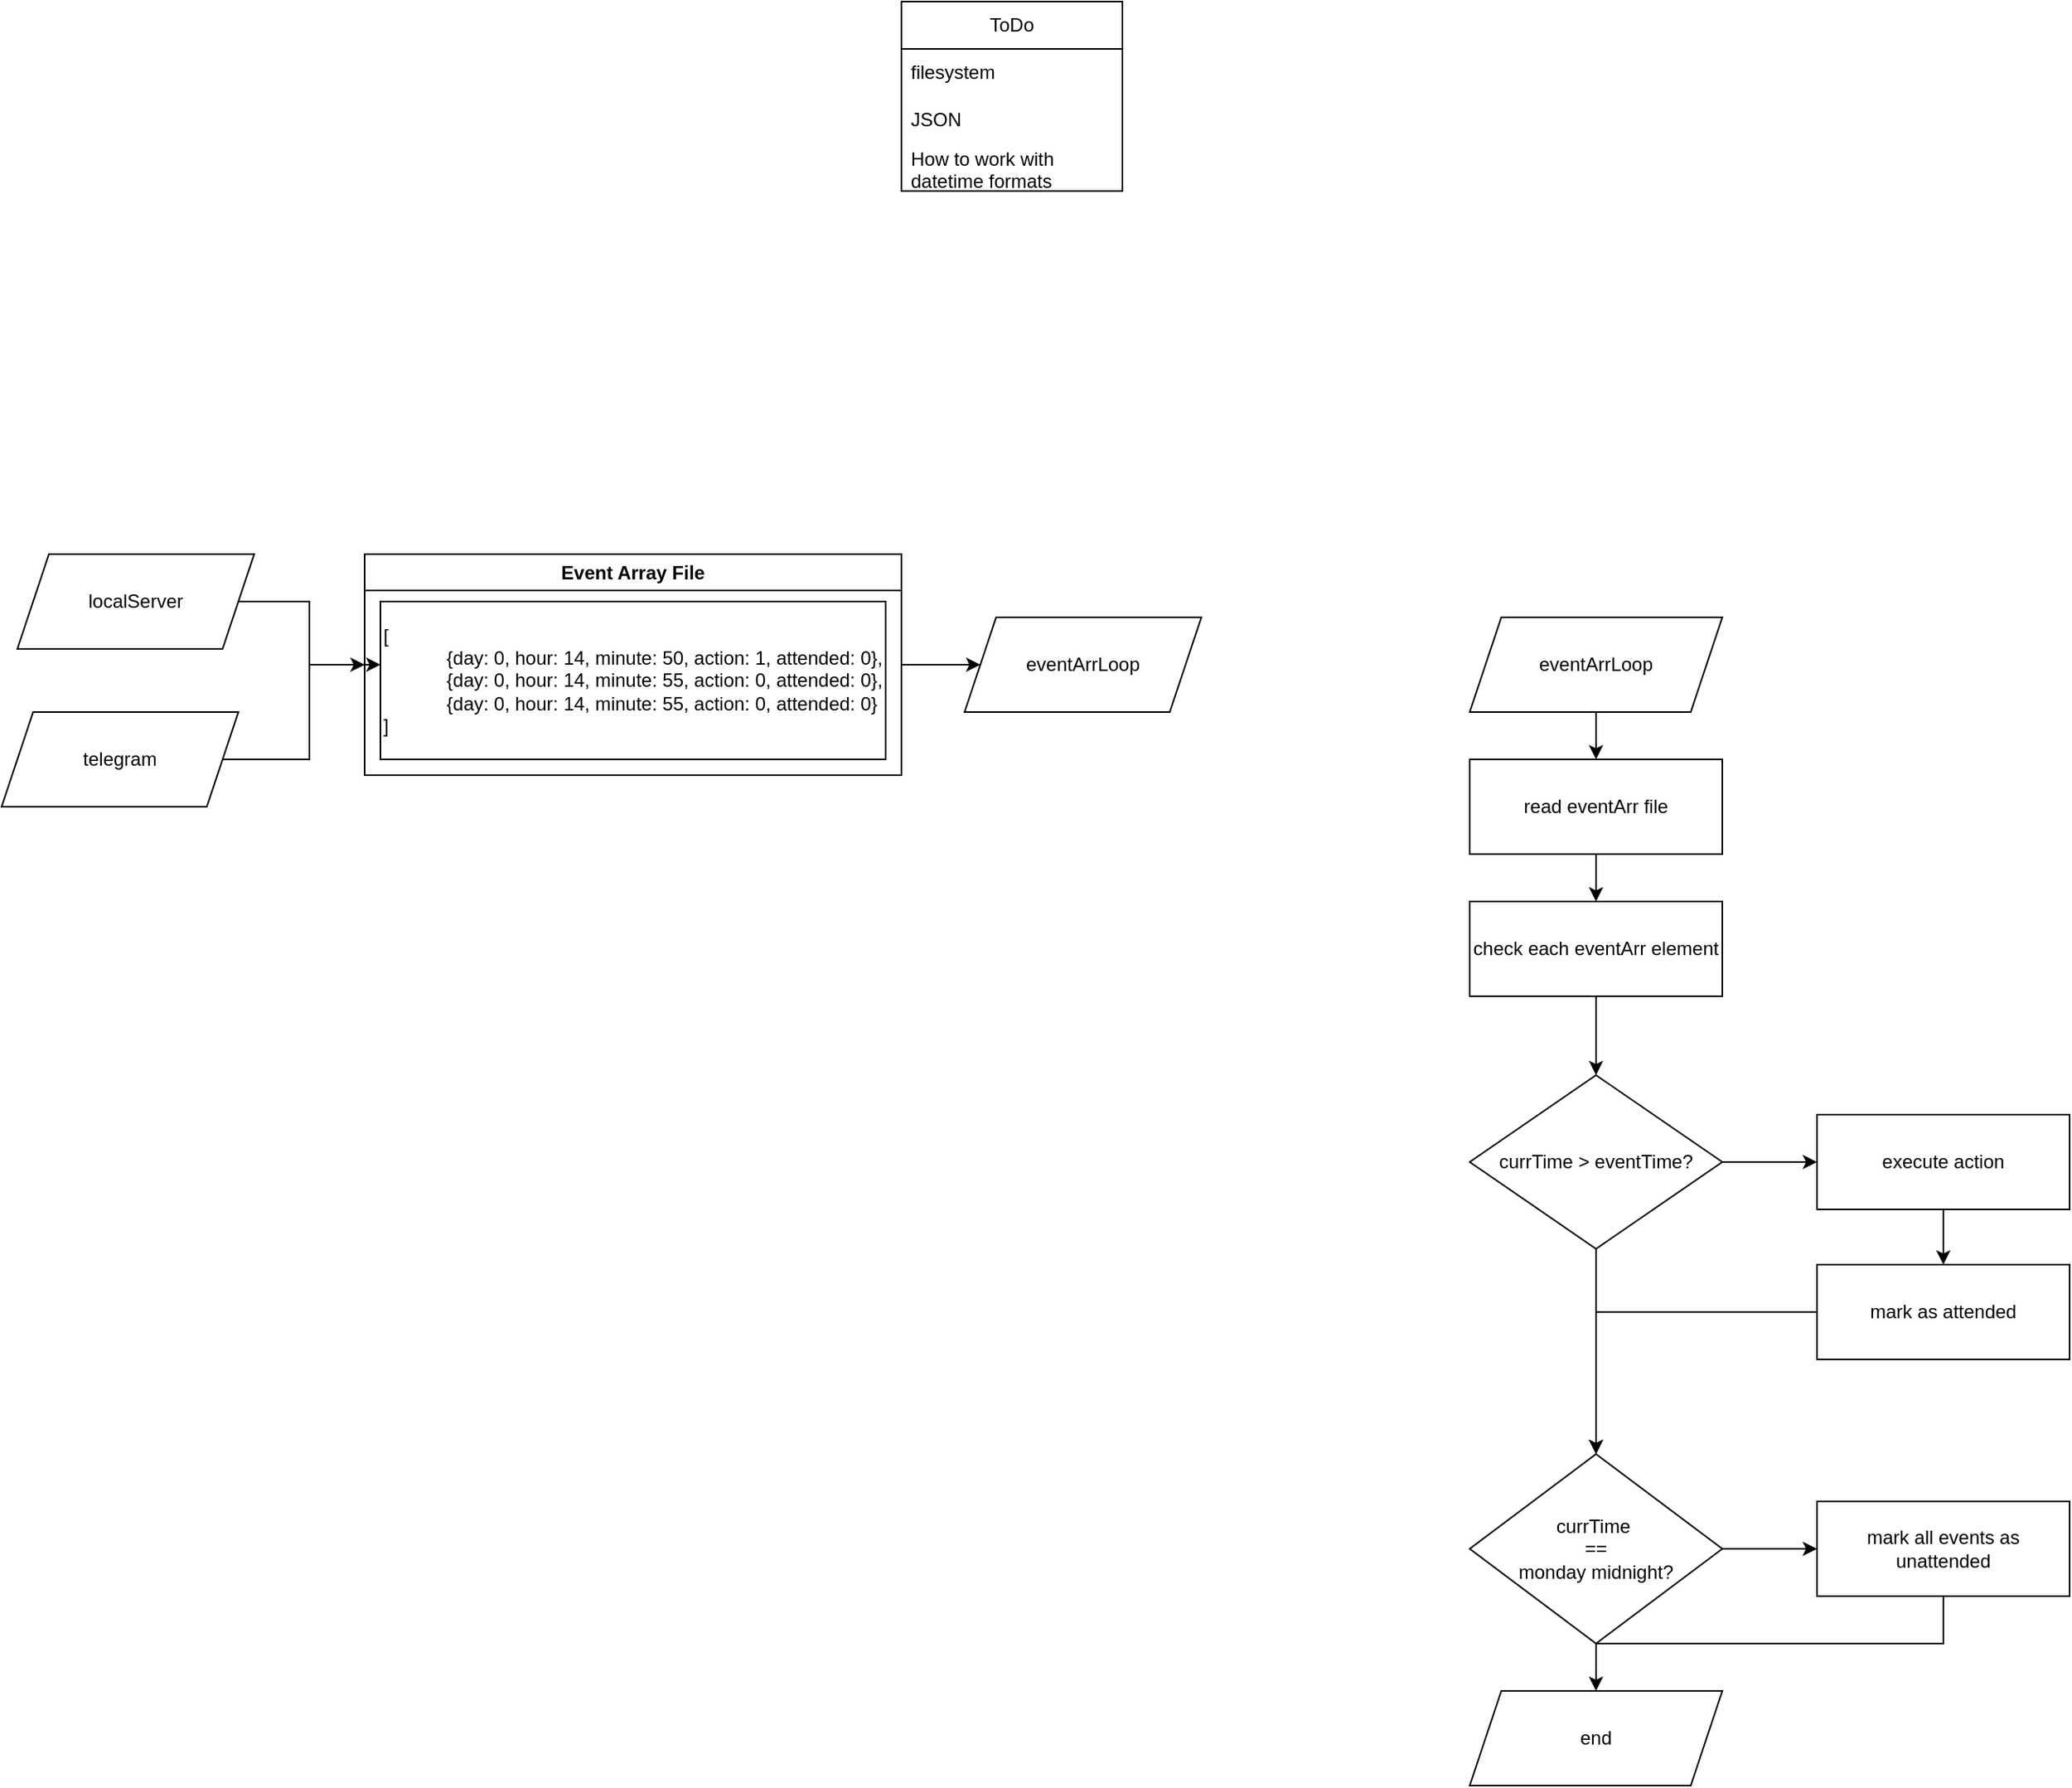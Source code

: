 <mxfile version="24.7.17">
  <diagram name="Page-1" id="YhZUdBl12vAHRs5TuMdv">
    <mxGraphModel dx="1137" dy="1778" grid="1" gridSize="10" guides="1" tooltips="1" connect="1" arrows="1" fold="1" page="1" pageScale="1" pageWidth="827" pageHeight="1169" math="0" shadow="0">
      <root>
        <mxCell id="0" />
        <mxCell id="1" parent="0" />
        <mxCell id="MRbespvPZbgsZCBAsZaY-12" style="edgeStyle=orthogonalEdgeStyle;rounded=0;orthogonalLoop=1;jettySize=auto;html=1;exitX=1;exitY=0.5;exitDx=0;exitDy=0;" edge="1" parent="1" source="MRbespvPZbgsZCBAsZaY-6" target="MRbespvPZbgsZCBAsZaY-11">
          <mxGeometry relative="1" as="geometry" />
        </mxCell>
        <mxCell id="MRbespvPZbgsZCBAsZaY-6" value="Event Array File" style="swimlane;whiteSpace=wrap;html=1;" vertex="1" parent="1">
          <mxGeometry x="340" y="230" width="340" height="140" as="geometry" />
        </mxCell>
        <mxCell id="MRbespvPZbgsZCBAsZaY-10" value="&lt;div style=&quot;text-align: justify;&quot;&gt;&lt;span style=&quot;background-color: initial;&quot;&gt;[&lt;/span&gt;&lt;/div&gt;&lt;blockquote style=&quot;margin: 0 0 0 40px; border: none; padding: 0px;&quot;&gt;&lt;div style=&quot;text-align: justify;&quot;&gt;{day: 0, hour: 14, minute: 50, action: 1, attended: 0},&lt;/div&gt;&lt;div style=&quot;text-align: justify;&quot;&gt;{day: 0, hour: 14, minute: 55, action: 0,&amp;nbsp;&lt;span style=&quot;background-color: initial;&quot;&gt;attended: 0&lt;/span&gt;&lt;span style=&quot;background-color: initial;&quot;&gt;},&lt;/span&gt;&lt;/div&gt;&lt;div style=&quot;text-align: justify;&quot;&gt;{day: 0, hour: 14, minute: 55, action: 0,&amp;nbsp;&lt;span style=&quot;background-color: initial;&quot;&gt;attended: 0&lt;/span&gt;&lt;span style=&quot;background-color: initial;&quot;&gt;}&lt;/span&gt;&lt;/div&gt;&lt;/blockquote&gt;&lt;div style=&quot;text-align: justify;&quot;&gt;]&lt;/div&gt;" style="whiteSpace=wrap;html=1;" vertex="1" parent="1">
          <mxGeometry x="350" y="260" width="320" height="100" as="geometry" />
        </mxCell>
        <mxCell id="MRbespvPZbgsZCBAsZaY-11" value="eventArrLoop" style="shape=parallelogram;perimeter=parallelogramPerimeter;whiteSpace=wrap;html=1;fixedSize=1;" vertex="1" parent="1">
          <mxGeometry x="720" y="270" width="150" height="60" as="geometry" />
        </mxCell>
        <mxCell id="MRbespvPZbgsZCBAsZaY-15" style="edgeStyle=orthogonalEdgeStyle;rounded=0;orthogonalLoop=1;jettySize=auto;html=1;exitX=1;exitY=0.5;exitDx=0;exitDy=0;entryX=0;entryY=0.5;entryDx=0;entryDy=0;" edge="1" parent="1" source="MRbespvPZbgsZCBAsZaY-13" target="MRbespvPZbgsZCBAsZaY-6">
          <mxGeometry relative="1" as="geometry" />
        </mxCell>
        <mxCell id="MRbespvPZbgsZCBAsZaY-13" value="localServer" style="shape=parallelogram;perimeter=parallelogramPerimeter;whiteSpace=wrap;html=1;fixedSize=1;" vertex="1" parent="1">
          <mxGeometry x="120" y="230" width="150" height="60" as="geometry" />
        </mxCell>
        <mxCell id="MRbespvPZbgsZCBAsZaY-16" value="telegram" style="shape=parallelogram;perimeter=parallelogramPerimeter;whiteSpace=wrap;html=1;fixedSize=1;" vertex="1" parent="1">
          <mxGeometry x="110" y="330" width="150" height="60" as="geometry" />
        </mxCell>
        <mxCell id="MRbespvPZbgsZCBAsZaY-17" style="edgeStyle=orthogonalEdgeStyle;rounded=0;orthogonalLoop=1;jettySize=auto;html=1;exitX=1;exitY=0.5;exitDx=0;exitDy=0;entryX=0;entryY=0.4;entryDx=0;entryDy=0;entryPerimeter=0;" edge="1" parent="1" source="MRbespvPZbgsZCBAsZaY-16" target="MRbespvPZbgsZCBAsZaY-10">
          <mxGeometry relative="1" as="geometry" />
        </mxCell>
        <mxCell id="MRbespvPZbgsZCBAsZaY-36" style="edgeStyle=orthogonalEdgeStyle;rounded=0;orthogonalLoop=1;jettySize=auto;html=1;exitX=0.5;exitY=1;exitDx=0;exitDy=0;entryX=0.5;entryY=0;entryDx=0;entryDy=0;" edge="1" parent="1" source="MRbespvPZbgsZCBAsZaY-18" target="MRbespvPZbgsZCBAsZaY-35">
          <mxGeometry relative="1" as="geometry" />
        </mxCell>
        <mxCell id="MRbespvPZbgsZCBAsZaY-18" value="eventArrLoop" style="shape=parallelogram;perimeter=parallelogramPerimeter;whiteSpace=wrap;html=1;fixedSize=1;" vertex="1" parent="1">
          <mxGeometry x="1040" y="270" width="160" height="60" as="geometry" />
        </mxCell>
        <mxCell id="MRbespvPZbgsZCBAsZaY-25" style="edgeStyle=orthogonalEdgeStyle;rounded=0;orthogonalLoop=1;jettySize=auto;html=1;exitX=0.5;exitY=1;exitDx=0;exitDy=0;entryX=0.5;entryY=0;entryDx=0;entryDy=0;" edge="1" parent="1" source="MRbespvPZbgsZCBAsZaY-19" target="MRbespvPZbgsZCBAsZaY-20">
          <mxGeometry relative="1" as="geometry" />
        </mxCell>
        <mxCell id="MRbespvPZbgsZCBAsZaY-19" value="check each eventArr element" style="rounded=0;whiteSpace=wrap;html=1;" vertex="1" parent="1">
          <mxGeometry x="1040" y="450" width="160" height="60" as="geometry" />
        </mxCell>
        <mxCell id="MRbespvPZbgsZCBAsZaY-26" style="edgeStyle=orthogonalEdgeStyle;rounded=0;orthogonalLoop=1;jettySize=auto;html=1;exitX=1;exitY=0.5;exitDx=0;exitDy=0;entryX=0;entryY=0.5;entryDx=0;entryDy=0;" edge="1" parent="1" source="MRbespvPZbgsZCBAsZaY-20" target="MRbespvPZbgsZCBAsZaY-21">
          <mxGeometry relative="1" as="geometry" />
        </mxCell>
        <mxCell id="MRbespvPZbgsZCBAsZaY-30" style="edgeStyle=orthogonalEdgeStyle;rounded=0;orthogonalLoop=1;jettySize=auto;html=1;exitX=0.5;exitY=1;exitDx=0;exitDy=0;entryX=0.5;entryY=0;entryDx=0;entryDy=0;" edge="1" parent="1" source="MRbespvPZbgsZCBAsZaY-20" target="MRbespvPZbgsZCBAsZaY-23">
          <mxGeometry relative="1" as="geometry" />
        </mxCell>
        <mxCell id="MRbespvPZbgsZCBAsZaY-20" value="currTime &amp;gt; eventTime?" style="rhombus;whiteSpace=wrap;html=1;" vertex="1" parent="1">
          <mxGeometry x="1040" y="560" width="160" height="110" as="geometry" />
        </mxCell>
        <mxCell id="MRbespvPZbgsZCBAsZaY-27" style="edgeStyle=orthogonalEdgeStyle;rounded=0;orthogonalLoop=1;jettySize=auto;html=1;exitX=0.5;exitY=1;exitDx=0;exitDy=0;entryX=0.5;entryY=0;entryDx=0;entryDy=0;" edge="1" parent="1" source="MRbespvPZbgsZCBAsZaY-21" target="MRbespvPZbgsZCBAsZaY-22">
          <mxGeometry relative="1" as="geometry" />
        </mxCell>
        <mxCell id="MRbespvPZbgsZCBAsZaY-21" value="execute action" style="rounded=0;whiteSpace=wrap;html=1;" vertex="1" parent="1">
          <mxGeometry x="1260" y="585" width="160" height="60" as="geometry" />
        </mxCell>
        <mxCell id="MRbespvPZbgsZCBAsZaY-28" style="edgeStyle=orthogonalEdgeStyle;rounded=0;orthogonalLoop=1;jettySize=auto;html=1;exitX=0;exitY=0.5;exitDx=0;exitDy=0;entryX=0.5;entryY=0;entryDx=0;entryDy=0;" edge="1" parent="1" source="MRbespvPZbgsZCBAsZaY-22" target="MRbespvPZbgsZCBAsZaY-23">
          <mxGeometry relative="1" as="geometry" />
        </mxCell>
        <mxCell id="MRbespvPZbgsZCBAsZaY-22" value="mark as attended" style="rounded=0;whiteSpace=wrap;html=1;" vertex="1" parent="1">
          <mxGeometry x="1260" y="680" width="160" height="60" as="geometry" />
        </mxCell>
        <mxCell id="MRbespvPZbgsZCBAsZaY-31" style="edgeStyle=orthogonalEdgeStyle;rounded=0;orthogonalLoop=1;jettySize=auto;html=1;exitX=1;exitY=0.5;exitDx=0;exitDy=0;" edge="1" parent="1" source="MRbespvPZbgsZCBAsZaY-23" target="MRbespvPZbgsZCBAsZaY-24">
          <mxGeometry relative="1" as="geometry" />
        </mxCell>
        <mxCell id="MRbespvPZbgsZCBAsZaY-23" value="currTime&amp;nbsp;&lt;div&gt;==&lt;/div&gt;&lt;div&gt;monday midnight?&lt;/div&gt;" style="rhombus;whiteSpace=wrap;html=1;" vertex="1" parent="1">
          <mxGeometry x="1040" y="800" width="160" height="120" as="geometry" />
        </mxCell>
        <mxCell id="MRbespvPZbgsZCBAsZaY-33" style="edgeStyle=orthogonalEdgeStyle;rounded=0;orthogonalLoop=1;jettySize=auto;html=1;exitX=0.5;exitY=1;exitDx=0;exitDy=0;entryX=0.5;entryY=0;entryDx=0;entryDy=0;" edge="1" parent="1" source="MRbespvPZbgsZCBAsZaY-24" target="MRbespvPZbgsZCBAsZaY-32">
          <mxGeometry relative="1" as="geometry" />
        </mxCell>
        <mxCell id="MRbespvPZbgsZCBAsZaY-24" value="mark all events as unattended" style="rounded=0;whiteSpace=wrap;html=1;" vertex="1" parent="1">
          <mxGeometry x="1260" y="830" width="160" height="60" as="geometry" />
        </mxCell>
        <mxCell id="MRbespvPZbgsZCBAsZaY-32" value="end" style="shape=parallelogram;perimeter=parallelogramPerimeter;whiteSpace=wrap;html=1;fixedSize=1;" vertex="1" parent="1">
          <mxGeometry x="1040" y="950" width="160" height="60" as="geometry" />
        </mxCell>
        <mxCell id="MRbespvPZbgsZCBAsZaY-37" style="edgeStyle=orthogonalEdgeStyle;rounded=0;orthogonalLoop=1;jettySize=auto;html=1;exitX=0.5;exitY=1;exitDx=0;exitDy=0;entryX=0.5;entryY=0;entryDx=0;entryDy=0;" edge="1" parent="1" source="MRbespvPZbgsZCBAsZaY-35" target="MRbespvPZbgsZCBAsZaY-19">
          <mxGeometry relative="1" as="geometry" />
        </mxCell>
        <mxCell id="MRbespvPZbgsZCBAsZaY-35" value="read eventArr file" style="rounded=0;whiteSpace=wrap;html=1;" vertex="1" parent="1">
          <mxGeometry x="1040" y="360" width="160" height="60" as="geometry" />
        </mxCell>
        <mxCell id="MRbespvPZbgsZCBAsZaY-38" value="ToDo" style="swimlane;fontStyle=0;childLayout=stackLayout;horizontal=1;startSize=30;horizontalStack=0;resizeParent=1;resizeParentMax=0;resizeLast=0;collapsible=1;marginBottom=0;whiteSpace=wrap;html=1;" vertex="1" parent="1">
          <mxGeometry x="680" y="-120" width="140" height="120" as="geometry" />
        </mxCell>
        <mxCell id="MRbespvPZbgsZCBAsZaY-39" value="filesystem" style="text;strokeColor=none;fillColor=none;align=left;verticalAlign=middle;spacingLeft=4;spacingRight=4;overflow=hidden;points=[[0,0.5],[1,0.5]];portConstraint=eastwest;rotatable=0;whiteSpace=wrap;html=1;" vertex="1" parent="MRbespvPZbgsZCBAsZaY-38">
          <mxGeometry y="30" width="140" height="30" as="geometry" />
        </mxCell>
        <mxCell id="MRbespvPZbgsZCBAsZaY-40" value="JSON" style="text;strokeColor=none;fillColor=none;align=left;verticalAlign=middle;spacingLeft=4;spacingRight=4;overflow=hidden;points=[[0,0.5],[1,0.5]];portConstraint=eastwest;rotatable=0;whiteSpace=wrap;html=1;" vertex="1" parent="MRbespvPZbgsZCBAsZaY-38">
          <mxGeometry y="60" width="140" height="30" as="geometry" />
        </mxCell>
        <mxCell id="MRbespvPZbgsZCBAsZaY-41" value="How to work with datetime formats" style="text;strokeColor=none;fillColor=none;align=left;verticalAlign=middle;spacingLeft=4;spacingRight=4;overflow=hidden;points=[[0,0.5],[1,0.5]];portConstraint=eastwest;rotatable=0;whiteSpace=wrap;html=1;" vertex="1" parent="MRbespvPZbgsZCBAsZaY-38">
          <mxGeometry y="90" width="140" height="30" as="geometry" />
        </mxCell>
      </root>
    </mxGraphModel>
  </diagram>
</mxfile>
